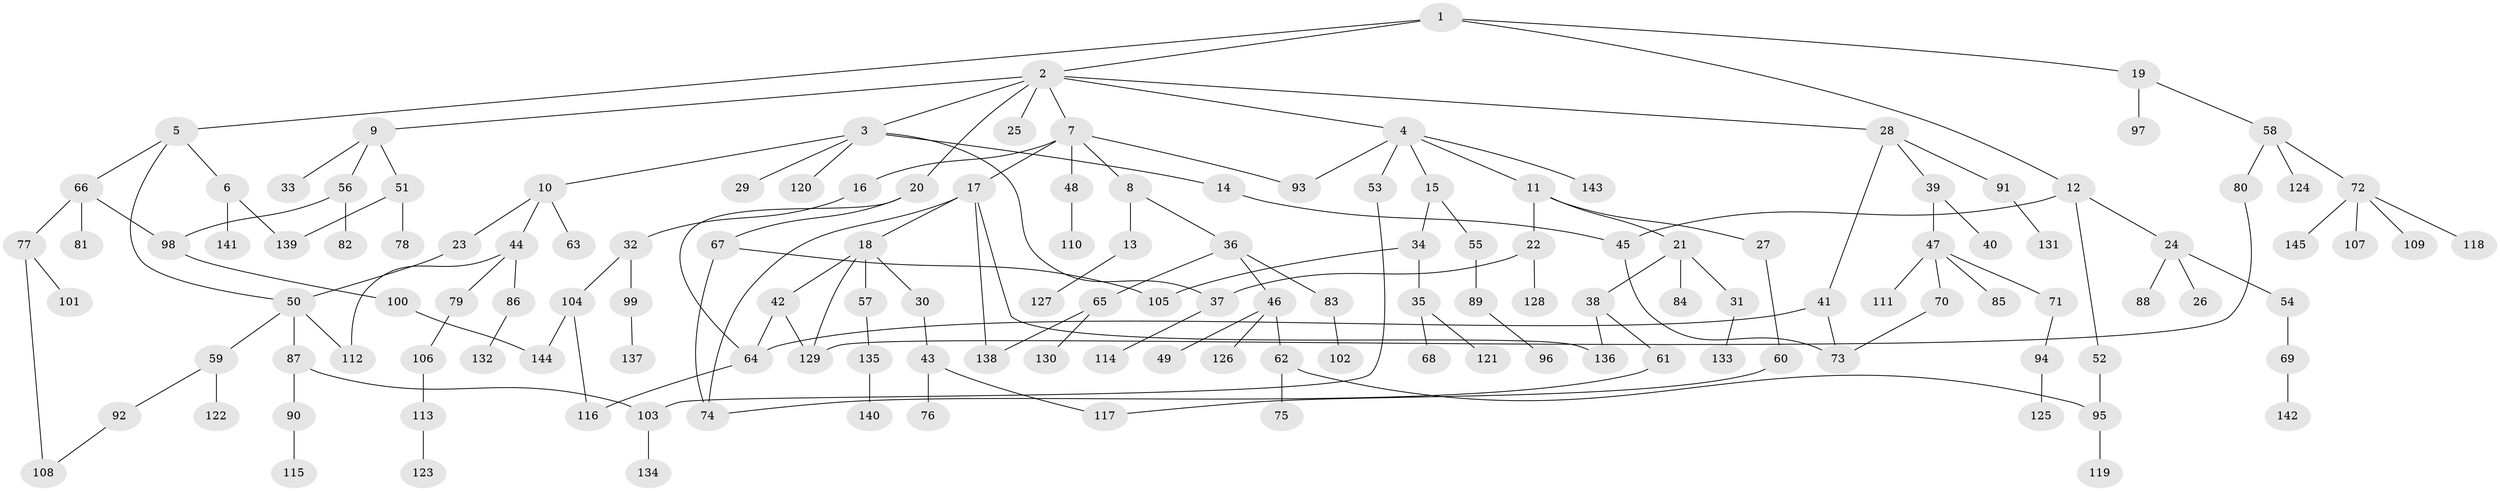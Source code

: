 // Generated by graph-tools (version 1.1) at 2025/10/02/27/25 16:10:55]
// undirected, 145 vertices, 168 edges
graph export_dot {
graph [start="1"]
  node [color=gray90,style=filled];
  1;
  2;
  3;
  4;
  5;
  6;
  7;
  8;
  9;
  10;
  11;
  12;
  13;
  14;
  15;
  16;
  17;
  18;
  19;
  20;
  21;
  22;
  23;
  24;
  25;
  26;
  27;
  28;
  29;
  30;
  31;
  32;
  33;
  34;
  35;
  36;
  37;
  38;
  39;
  40;
  41;
  42;
  43;
  44;
  45;
  46;
  47;
  48;
  49;
  50;
  51;
  52;
  53;
  54;
  55;
  56;
  57;
  58;
  59;
  60;
  61;
  62;
  63;
  64;
  65;
  66;
  67;
  68;
  69;
  70;
  71;
  72;
  73;
  74;
  75;
  76;
  77;
  78;
  79;
  80;
  81;
  82;
  83;
  84;
  85;
  86;
  87;
  88;
  89;
  90;
  91;
  92;
  93;
  94;
  95;
  96;
  97;
  98;
  99;
  100;
  101;
  102;
  103;
  104;
  105;
  106;
  107;
  108;
  109;
  110;
  111;
  112;
  113;
  114;
  115;
  116;
  117;
  118;
  119;
  120;
  121;
  122;
  123;
  124;
  125;
  126;
  127;
  128;
  129;
  130;
  131;
  132;
  133;
  134;
  135;
  136;
  137;
  138;
  139;
  140;
  141;
  142;
  143;
  144;
  145;
  1 -- 2;
  1 -- 5;
  1 -- 12;
  1 -- 19;
  2 -- 3;
  2 -- 4;
  2 -- 7;
  2 -- 9;
  2 -- 20;
  2 -- 25;
  2 -- 28;
  3 -- 10;
  3 -- 14;
  3 -- 29;
  3 -- 37;
  3 -- 120;
  4 -- 11;
  4 -- 15;
  4 -- 53;
  4 -- 143;
  4 -- 93;
  5 -- 6;
  5 -- 66;
  5 -- 50;
  6 -- 141;
  6 -- 139;
  7 -- 8;
  7 -- 16;
  7 -- 17;
  7 -- 48;
  7 -- 93;
  8 -- 13;
  8 -- 36;
  9 -- 33;
  9 -- 51;
  9 -- 56;
  10 -- 23;
  10 -- 44;
  10 -- 63;
  11 -- 21;
  11 -- 22;
  11 -- 27;
  12 -- 24;
  12 -- 52;
  12 -- 45;
  13 -- 127;
  14 -- 45;
  15 -- 34;
  15 -- 55;
  16 -- 32;
  17 -- 18;
  17 -- 74;
  17 -- 138;
  17 -- 136;
  18 -- 30;
  18 -- 42;
  18 -- 57;
  18 -- 129;
  19 -- 58;
  19 -- 97;
  20 -- 64;
  20 -- 67;
  21 -- 31;
  21 -- 38;
  21 -- 84;
  22 -- 128;
  22 -- 37;
  23 -- 50;
  24 -- 26;
  24 -- 54;
  24 -- 88;
  27 -- 60;
  28 -- 39;
  28 -- 41;
  28 -- 91;
  30 -- 43;
  31 -- 133;
  32 -- 99;
  32 -- 104;
  34 -- 35;
  34 -- 105;
  35 -- 68;
  35 -- 121;
  36 -- 46;
  36 -- 65;
  36 -- 83;
  37 -- 114;
  38 -- 61;
  38 -- 136;
  39 -- 40;
  39 -- 47;
  41 -- 73;
  41 -- 64;
  42 -- 64;
  42 -- 129;
  43 -- 76;
  43 -- 117;
  44 -- 79;
  44 -- 86;
  44 -- 112;
  45 -- 73;
  46 -- 49;
  46 -- 62;
  46 -- 126;
  47 -- 70;
  47 -- 71;
  47 -- 85;
  47 -- 111;
  48 -- 110;
  50 -- 59;
  50 -- 87;
  50 -- 112;
  51 -- 78;
  51 -- 139;
  52 -- 95;
  53 -- 103;
  54 -- 69;
  55 -- 89;
  56 -- 82;
  56 -- 98;
  57 -- 135;
  58 -- 72;
  58 -- 80;
  58 -- 124;
  59 -- 92;
  59 -- 122;
  60 -- 117;
  61 -- 74;
  62 -- 75;
  62 -- 95;
  64 -- 116;
  65 -- 130;
  65 -- 138;
  66 -- 77;
  66 -- 81;
  66 -- 98;
  67 -- 105;
  67 -- 74;
  69 -- 142;
  70 -- 73;
  71 -- 94;
  72 -- 107;
  72 -- 109;
  72 -- 118;
  72 -- 145;
  77 -- 101;
  77 -- 108;
  79 -- 106;
  80 -- 129;
  83 -- 102;
  86 -- 132;
  87 -- 90;
  87 -- 103;
  89 -- 96;
  90 -- 115;
  91 -- 131;
  92 -- 108;
  94 -- 125;
  95 -- 119;
  98 -- 100;
  99 -- 137;
  100 -- 144;
  103 -- 134;
  104 -- 116;
  104 -- 144;
  106 -- 113;
  113 -- 123;
  135 -- 140;
}
